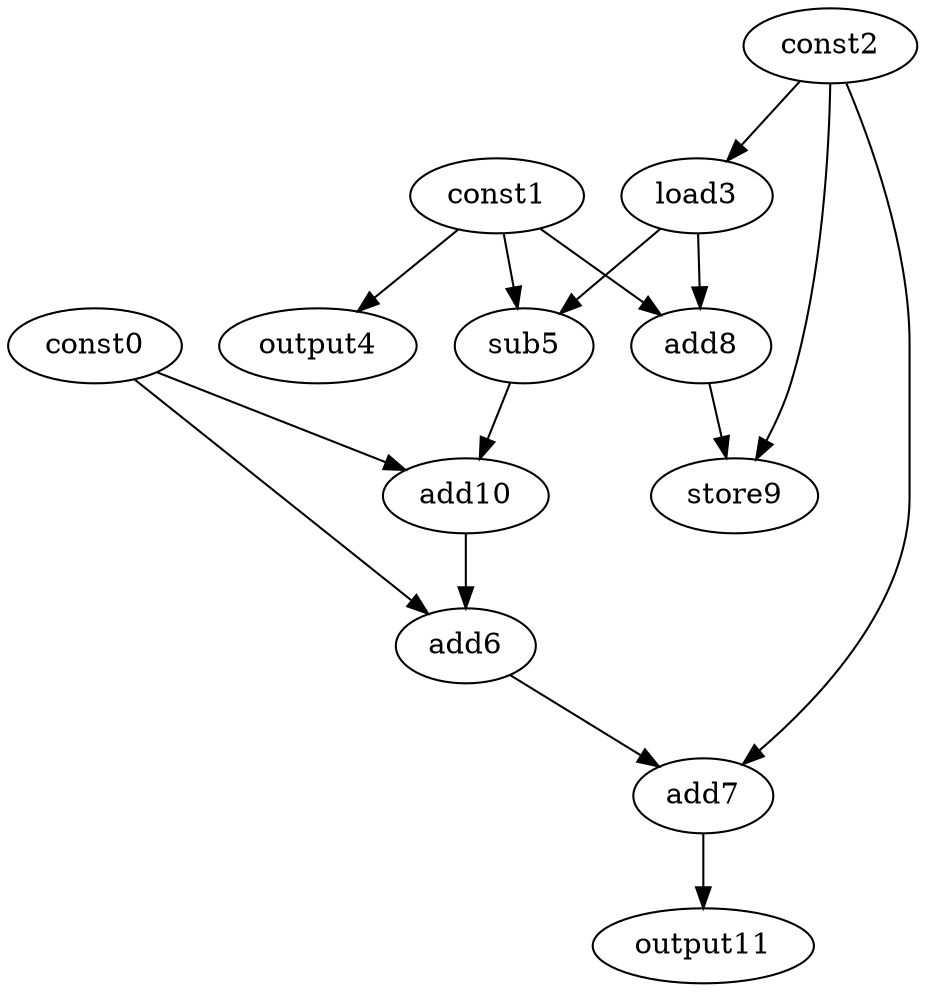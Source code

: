 digraph G { 
const0[opcode=const]; 
const1[opcode=const]; 
const2[opcode=const]; 
load3[opcode=load]; 
output4[opcode=output]; 
sub5[opcode=sub]; 
add6[opcode=add]; 
add7[opcode=add]; 
add8[opcode=add]; 
store9[opcode=store]; 
add10[opcode=add]; 
output11[opcode=output]; 
const2->load3[operand=0];
const1->output4[operand=0];
const1->sub5[operand=0];
load3->sub5[operand=1];
const1->add8[operand=0];
load3->add8[operand=1];
add8->store9[operand=0];
const2->store9[operand=1];
const0->add10[operand=0];
sub5->add10[operand=1];
const0->add6[operand=0];
add10->add6[operand=1];
const2->add7[operand=0];
add6->add7[operand=1];
add7->output11[operand=0];
}
